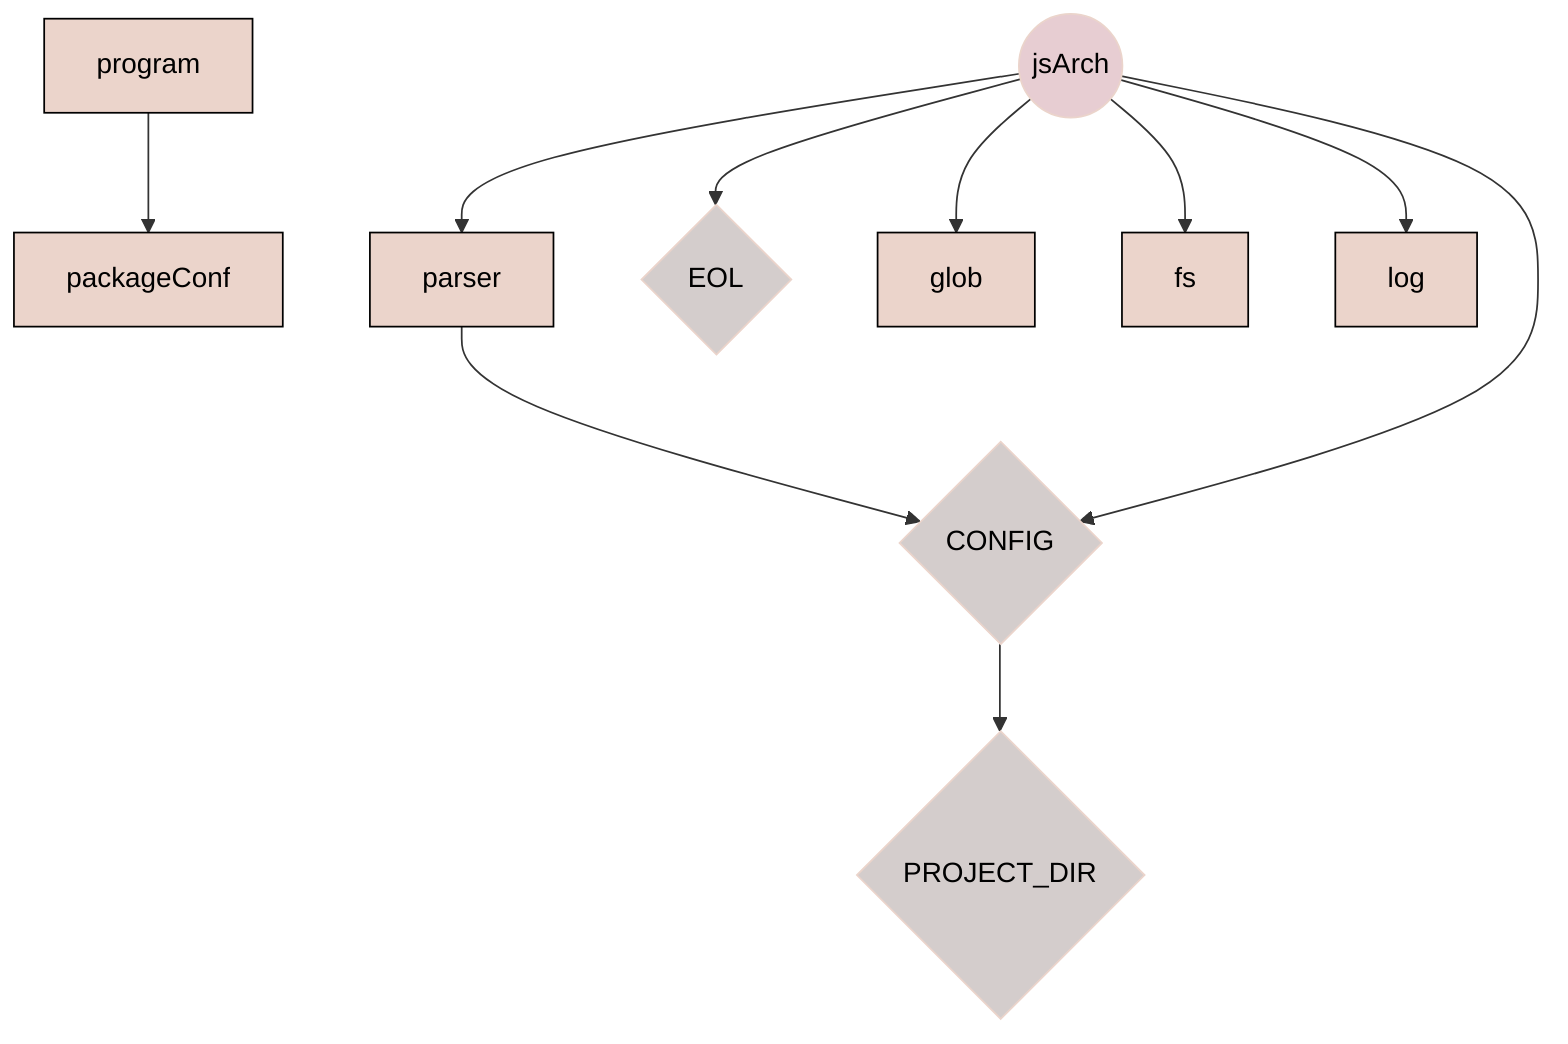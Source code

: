 graph TD
  program-->packageConf
  parser-->CONFIG{CONFIG}
  CONFIG{CONFIG}-->PROJECT_DIR{PROJECT_DIR}
  jsArch((jsArch))-->CONFIG{CONFIG}
  jsArch((jsArch))-->EOL{EOL}
  jsArch((jsArch))-->glob
  jsArch((jsArch))-->fs
  jsArch((jsArch))-->parser
  jsArch((jsArch))-->log
  classDef jsarch fill:#e7cdd2,stroke:#ebd4cb,stroke-width:1px,color:#000;
  classDef config fill:#d4cdcc,stroke:#ebd4cb,stroke-width:1px,color:#000;
  classDef others fill:#ebd4cb,stroke:#000,stroke-width:1px,color:#000;
  class program others;
  class packageConf others;
  class CONFIG config;
  class parser others;
  class PROJECT_DIR config;
  class jsArch jsarch;
  class EOL config;
  class glob others;
  class fs others;
  class log others;